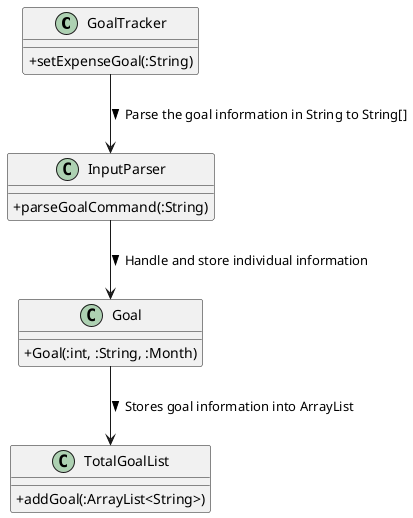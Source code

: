 @startuml
skinparam classAttributeIconSize 0
class GoalTracker {
 +setExpenseGoal(:String)
}

class InputParser {
 +parseGoalCommand(:String)
}

class Goal {
 +Goal(:int, :String, :Month)
}

class TotalGoalList {
 +addGoal(:ArrayList<String>)
}

GoalTracker --> InputParser : Parse the goal information in String to String[] >
InputParser --> Goal : Handle and store individual information >
Goal --> TotalGoalList : Stores goal information into ArrayList >
@enduml